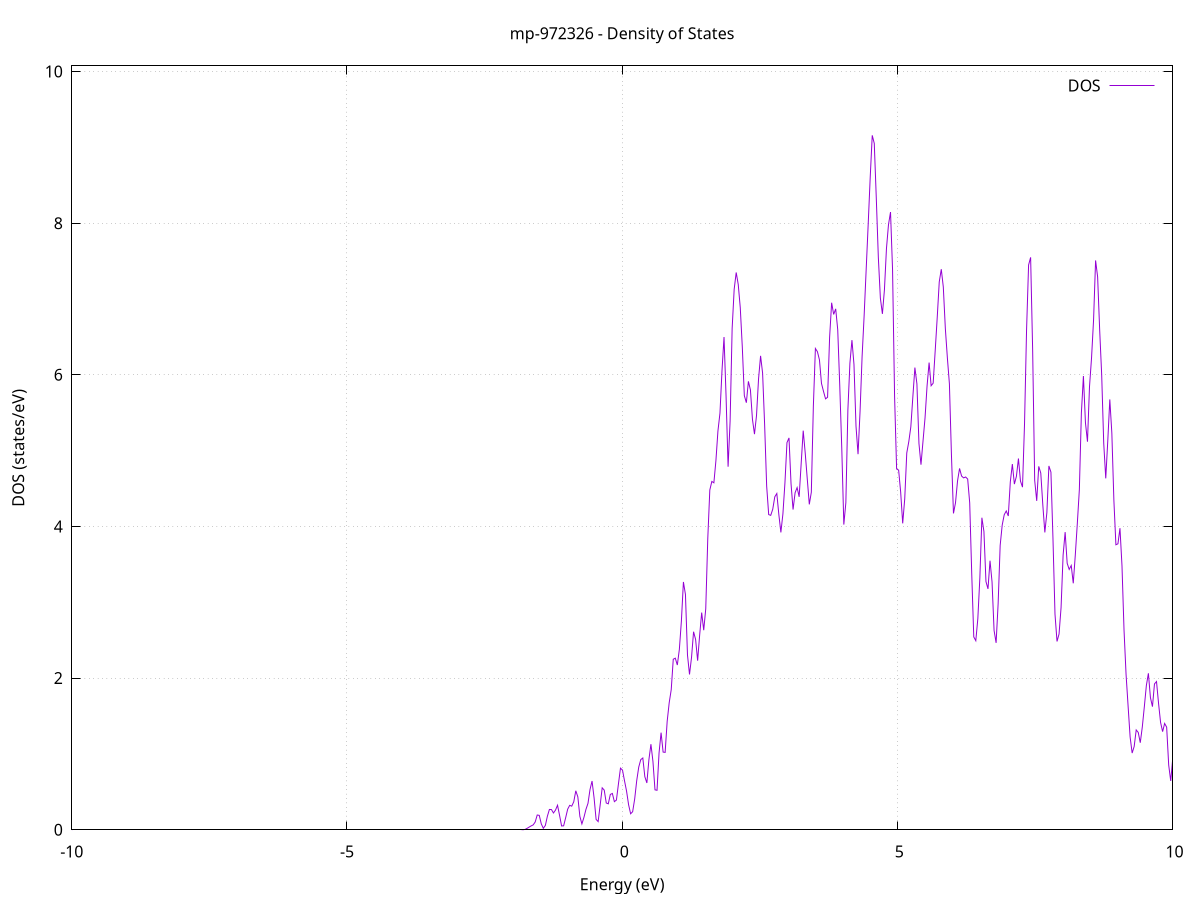set title 'mp-972326 - Density of States'
set xlabel 'Energy (eV)'
set ylabel 'DOS (states/eV)'
set grid
set xrange [-10:10]
set yrange [0:10.074]
set xzeroaxis lt -1
set terminal png size 800,600
set output 'mp-972326_dos_gnuplot.png'
plot '-' using 1:2 with lines title 'DOS'
-34.710600 0.000000
-34.673700 0.000000
-34.636800 0.000000
-34.599900 0.000000
-34.563000 0.000000
-34.526100 0.000000
-34.489200 0.000000
-34.452300 0.000000
-34.415400 0.000000
-34.378500 0.000000
-34.341600 0.000000
-34.304700 0.000000
-34.267800 0.000000
-34.231000 0.000000
-34.194100 0.000000
-34.157200 0.000000
-34.120300 0.000000
-34.083400 0.000000
-34.046500 0.000000
-34.009600 0.000000
-33.972700 0.000000
-33.935800 0.000000
-33.898900 0.000000
-33.862000 0.000000
-33.825100 0.000000
-33.788200 0.000000
-33.751300 0.000000
-33.714400 0.000000
-33.677500 0.000000
-33.640700 0.000000
-33.603800 0.000000
-33.566900 0.000000
-33.530000 0.000000
-33.493100 0.000000
-33.456200 0.000000
-33.419300 0.000000
-33.382400 0.000000
-33.345500 0.000000
-33.308600 0.000000
-33.271700 0.000000
-33.234800 0.000000
-33.197900 0.000000
-33.161000 0.000000
-33.124100 0.000000
-33.087200 0.000000
-33.050400 0.000000
-33.013500 0.000000
-32.976600 0.000000
-32.939700 0.000000
-32.902800 0.000000
-32.865900 0.000000
-32.829000 0.000000
-32.792100 0.000000
-32.755200 0.000000
-32.718300 0.000000
-32.681400 0.000000
-32.644500 0.000000
-32.607600 0.000000
-32.570700 0.000000
-32.533800 0.000000
-32.496900 0.000000
-32.460100 0.000000
-32.423200 0.000000
-32.386300 0.000000
-32.349400 0.000000
-32.312500 0.000000
-32.275600 0.000000
-32.238700 0.000000
-32.201800 0.000000
-32.164900 0.000000
-32.128000 0.000000
-32.091100 0.000000
-32.054200 0.000000
-32.017300 0.000000
-31.980400 0.000000
-31.943500 0.000000
-31.906600 0.000000
-31.869800 0.000000
-31.832900 0.000000
-31.796000 0.000000
-31.759100 0.000000
-31.722200 0.000000
-31.685300 0.000000
-31.648400 0.000000
-31.611500 0.000000
-31.574600 0.000000
-31.537700 0.000000
-31.500800 0.000800
-31.463900 0.045600
-31.427000 0.943600
-31.390100 7.216700
-31.353200 22.664800
-31.316300 39.378100
-31.279500 48.781400
-31.242600 33.176600
-31.205700 9.378600
-31.168800 1.002900
-31.131900 0.039300
-31.095000 0.000600
-31.058100 0.000000
-31.021200 0.000000
-30.984300 0.000000
-30.947400 0.000000
-30.910500 0.000000
-30.873600 0.000000
-30.836700 0.000000
-30.799800 0.000000
-30.762900 0.000000
-30.726000 0.000000
-30.689200 0.000000
-30.652300 0.000000
-30.615400 0.000000
-30.578500 0.000000
-30.541600 0.000000
-30.504700 0.000000
-30.467800 0.000000
-30.430900 0.000000
-30.394000 0.000000
-30.357100 0.000000
-30.320200 0.000000
-30.283300 0.000000
-30.246400 0.000000
-30.209500 0.000000
-30.172600 0.000000
-30.135700 0.000000
-30.098900 0.000000
-30.062000 0.000000
-30.025100 0.000000
-29.988200 0.000000
-29.951300 0.000000
-29.914400 0.000000
-29.877500 0.000000
-29.840600 0.000000
-29.803700 0.000000
-29.766800 0.000000
-29.729900 0.000000
-29.693000 0.000000
-29.656100 0.000000
-29.619200 0.000000
-29.582300 0.000000
-29.545400 0.000000
-29.508600 0.000000
-29.471700 0.000000
-29.434800 0.000000
-29.397900 0.000000
-29.361000 0.000000
-29.324100 0.000000
-29.287200 0.000000
-29.250300 0.000000
-29.213400 0.000000
-29.176500 0.000000
-29.139600 0.000000
-29.102700 0.000000
-29.065800 0.000000
-29.028900 0.000000
-28.992000 0.000000
-28.955100 0.000000
-28.918300 0.000000
-28.881400 0.000000
-28.844500 0.000000
-28.807600 0.000000
-28.770700 0.000000
-28.733800 0.000000
-28.696900 0.000000
-28.660000 0.000000
-28.623100 0.000000
-28.586200 0.000000
-28.549300 0.000000
-28.512400 0.000000
-28.475500 0.000000
-28.438600 0.000000
-28.401700 0.000000
-28.364800 0.000000
-28.327900 0.000000
-28.291100 0.000000
-28.254200 0.000000
-28.217300 0.000000
-28.180400 0.000000
-28.143500 0.000000
-28.106600 0.000000
-28.069700 0.000000
-28.032800 0.000000
-27.995900 0.000000
-27.959000 0.000000
-27.922100 0.000000
-27.885200 0.000000
-27.848300 0.000000
-27.811400 0.000000
-27.774500 0.000000
-27.737600 0.000000
-27.700800 0.000000
-27.663900 0.000000
-27.627000 0.000000
-27.590100 0.000000
-27.553200 0.000000
-27.516300 0.000000
-27.479400 0.000000
-27.442500 0.000000
-27.405600 0.000000
-27.368700 0.000000
-27.331800 0.000000
-27.294900 0.000000
-27.258000 0.000000
-27.221100 0.000000
-27.184200 0.000000
-27.147300 0.000000
-27.110500 0.000000
-27.073600 0.000000
-27.036700 0.000000
-26.999800 0.000000
-26.962900 0.000000
-26.926000 0.000000
-26.889100 0.000000
-26.852200 0.000000
-26.815300 0.000000
-26.778400 0.000000
-26.741500 0.000000
-26.704600 0.000000
-26.667700 0.000000
-26.630800 0.000000
-26.593900 0.000000
-26.557000 0.000000
-26.520200 0.000000
-26.483300 0.000000
-26.446400 0.000000
-26.409500 0.000000
-26.372600 0.000000
-26.335700 0.000000
-26.298800 0.000000
-26.261900 0.000000
-26.225000 0.000000
-26.188100 0.000000
-26.151200 0.000000
-26.114300 0.000000
-26.077400 0.000000
-26.040500 0.000000
-26.003600 0.000000
-25.966700 0.000000
-25.929900 0.000000
-25.893000 0.000000
-25.856100 0.000000
-25.819200 0.000000
-25.782300 0.000000
-25.745400 0.000000
-25.708500 0.000000
-25.671600 0.000000
-25.634700 0.000000
-25.597800 0.000000
-25.560900 0.000000
-25.524000 0.000000
-25.487100 0.000000
-25.450200 0.000000
-25.413300 0.000000
-25.376400 0.000000
-25.339600 0.000000
-25.302700 0.000000
-25.265800 0.000000
-25.228900 0.000000
-25.192000 0.000000
-25.155100 0.000000
-25.118200 0.000000
-25.081300 0.000000
-25.044400 0.000000
-25.007500 0.000000
-24.970600 0.000000
-24.933700 0.000000
-24.896800 0.000000
-24.859900 0.000000
-24.823000 0.000000
-24.786100 0.000000
-24.749300 0.000000
-24.712400 0.000000
-24.675500 0.000000
-24.638600 0.000000
-24.601700 0.000000
-24.564800 0.000000
-24.527900 0.000000
-24.491000 0.000000
-24.454100 0.000000
-24.417200 0.000000
-24.380300 0.000000
-24.343400 0.000000
-24.306500 0.000000
-24.269600 0.000000
-24.232700 0.000000
-24.195800 0.000000
-24.159000 0.000000
-24.122100 0.000000
-24.085200 0.000000
-24.048300 0.000000
-24.011400 0.000000
-23.974500 0.000000
-23.937600 0.000000
-23.900700 0.000000
-23.863800 0.000000
-23.826900 0.000000
-23.790000 0.000000
-23.753100 0.000000
-23.716200 0.000000
-23.679300 0.000000
-23.642400 0.000000
-23.605500 0.000000
-23.568700 0.000000
-23.531800 0.000000
-23.494900 0.000000
-23.458000 0.000000
-23.421100 0.000000
-23.384200 0.000000
-23.347300 0.000000
-23.310400 0.000000
-23.273500 0.000000
-23.236600 0.000000
-23.199700 0.000000
-23.162800 0.000000
-23.125900 0.000000
-23.089000 0.000000
-23.052100 0.000000
-23.015200 0.000000
-22.978400 0.000000
-22.941500 0.000000
-22.904600 0.000000
-22.867700 0.000000
-22.830800 0.000000
-22.793900 0.000000
-22.757000 0.000000
-22.720100 0.000000
-22.683200 0.000000
-22.646300 0.000000
-22.609400 0.000000
-22.572500 0.000000
-22.535600 0.000000
-22.498700 0.000000
-22.461800 0.000000
-22.424900 0.000000
-22.388100 0.000000
-22.351200 0.000000
-22.314300 0.000000
-22.277400 0.000000
-22.240500 0.000000
-22.203600 0.000000
-22.166700 0.000000
-22.129800 0.000000
-22.092900 0.000000
-22.056000 0.000000
-22.019100 0.000000
-21.982200 0.000000
-21.945300 0.000000
-21.908400 0.000000
-21.871500 0.000000
-21.834600 0.000000
-21.797700 0.000000
-21.760900 0.000000
-21.724000 0.000000
-21.687100 0.000000
-21.650200 0.000000
-21.613300 0.000000
-21.576400 0.000000
-21.539500 0.000000
-21.502600 0.000000
-21.465700 0.000000
-21.428800 0.000000
-21.391900 0.000000
-21.355000 0.000000
-21.318100 0.000000
-21.281200 0.000000
-21.244300 0.000000
-21.207400 0.000000
-21.170600 0.000000
-21.133700 0.000000
-21.096800 0.000000
-21.059900 0.000000
-21.023000 0.000000
-20.986100 0.000000
-20.949200 0.000000
-20.912300 0.000000
-20.875400 0.000000
-20.838500 0.000000
-20.801600 0.000000
-20.764700 0.000000
-20.727800 0.000000
-20.690900 0.000000
-20.654000 0.000000
-20.617100 0.000000
-20.580300 0.000000
-20.543400 0.000000
-20.506500 0.000000
-20.469600 0.000000
-20.432700 0.000000
-20.395800 0.000000
-20.358900 0.000000
-20.322000 0.000000
-20.285100 0.000000
-20.248200 0.000000
-20.211300 0.000000
-20.174400 0.000000
-20.137500 0.000000
-20.100600 0.000000
-20.063700 0.000000
-20.026800 0.000000
-19.990000 0.000000
-19.953100 0.000000
-19.916200 0.000000
-19.879300 0.000000
-19.842400 0.000000
-19.805500 0.000000
-19.768600 0.000000
-19.731700 0.000000
-19.694800 0.000000
-19.657900 0.000000
-19.621000 0.000000
-19.584100 0.000000
-19.547200 0.000000
-19.510300 0.000000
-19.473400 0.000000
-19.436500 0.000000
-19.399700 0.000000
-19.362800 0.000000
-19.325900 0.000000
-19.289000 0.000000
-19.252100 0.000000
-19.215200 0.000000
-19.178300 0.000000
-19.141400 0.000000
-19.104500 0.000000
-19.067600 0.000000
-19.030700 0.000000
-18.993800 0.000000
-18.956900 0.000000
-18.920000 0.000000
-18.883100 0.000000
-18.846200 0.000000
-18.809400 0.000000
-18.772500 0.000000
-18.735600 0.000000
-18.698700 0.000000
-18.661800 0.000000
-18.624900 0.000000
-18.588000 0.000000
-18.551100 0.000000
-18.514200 0.000000
-18.477300 0.000000
-18.440400 0.000000
-18.403500 0.000000
-18.366600 0.000000
-18.329700 0.000000
-18.292800 0.000000
-18.255900 0.000000
-18.219100 0.000000
-18.182200 0.000000
-18.145300 0.000000
-18.108400 0.000000
-18.071500 0.000000
-18.034600 0.000000
-17.997700 0.000000
-17.960800 0.000000
-17.923900 0.000000
-17.887000 0.000000
-17.850100 0.000000
-17.813200 0.000000
-17.776300 0.000000
-17.739400 0.000000
-17.702500 0.000000
-17.665600 0.000000
-17.628800 0.000000
-17.591900 0.000000
-17.555000 0.000000
-17.518100 0.000000
-17.481200 0.000000
-17.444300 0.000000
-17.407400 0.000000
-17.370500 0.000000
-17.333600 0.000000
-17.296700 0.000000
-17.259800 0.000000
-17.222900 0.000000
-17.186000 0.000000
-17.149100 0.000000
-17.112200 0.000000
-17.075300 0.000000
-17.038500 0.000000
-17.001600 0.000000
-16.964700 0.000000
-16.927800 0.000000
-16.890900 0.000000
-16.854000 0.000000
-16.817100 0.000000
-16.780200 0.000000
-16.743300 0.000000
-16.706400 0.000000
-16.669500 0.000000
-16.632600 0.000000
-16.595700 0.000000
-16.558800 0.000000
-16.521900 0.000000
-16.485000 0.000000
-16.448200 0.000000
-16.411300 0.000000
-16.374400 0.000000
-16.337500 0.000000
-16.300600 0.000000
-16.263700 0.000000
-16.226800 0.000000
-16.189900 0.000000
-16.153000 0.000000
-16.116100 0.000000
-16.079200 0.000000
-16.042300 0.000000
-16.005400 0.000000
-15.968500 0.000000
-15.931600 0.000000
-15.894700 0.000000
-15.857900 0.000000
-15.821000 0.000000
-15.784100 0.000000
-15.747200 0.000000
-15.710300 0.000000
-15.673400 0.000000
-15.636500 0.000000
-15.599600 0.000000
-15.562700 0.000000
-15.525800 0.000000
-15.488900 0.000000
-15.452000 0.000000
-15.415100 0.000000
-15.378200 0.000000
-15.341300 0.000000
-15.304400 0.000000
-15.267600 0.000000
-15.230700 0.000000
-15.193800 0.000000
-15.156900 0.000000
-15.120000 0.000000
-15.083100 0.000000
-15.046200 0.000000
-15.009300 0.000000
-14.972400 0.000000
-14.935500 0.000000
-14.898600 0.000000
-14.861700 0.000000
-14.824800 0.000000
-14.787900 0.000000
-14.751000 0.000000
-14.714100 0.000000
-14.677200 0.000000
-14.640400 0.000000
-14.603500 0.000000
-14.566600 0.000000
-14.529700 0.000000
-14.492800 0.000000
-14.455900 0.000000
-14.419000 0.000000
-14.382100 0.000000
-14.345200 0.000000
-14.308300 0.000000
-14.271400 0.000000
-14.234500 0.000000
-14.197600 0.000000
-14.160700 0.000000
-14.123800 0.000000
-14.086900 0.000000
-14.050100 0.000000
-14.013200 0.000000
-13.976300 0.000000
-13.939400 0.000000
-13.902500 0.000000
-13.865600 0.000000
-13.828700 0.000000
-13.791800 0.000000
-13.754900 0.000000
-13.718000 0.000000
-13.681100 0.000000
-13.644200 0.000000
-13.607300 0.000000
-13.570400 0.000000
-13.533500 0.000000
-13.496600 0.000000
-13.459800 0.000000
-13.422900 0.000000
-13.386000 0.000000
-13.349100 0.000000
-13.312200 0.000000
-13.275300 0.000000
-13.238400 0.000000
-13.201500 0.000000
-13.164600 0.000000
-13.127700 0.000000
-13.090800 0.000000
-13.053900 0.000000
-13.017000 0.000000
-12.980100 0.000000
-12.943200 0.000000
-12.906300 0.000000
-12.869500 0.000000
-12.832600 0.000000
-12.795700 0.000000
-12.758800 0.000000
-12.721900 0.000000
-12.685000 0.000000
-12.648100 0.000000
-12.611200 0.000000
-12.574300 0.000000
-12.537400 0.000000
-12.500500 0.000000
-12.463600 0.000000
-12.426700 0.000000
-12.389800 0.000000
-12.352900 0.000000
-12.316000 0.000000
-12.279200 0.000000
-12.242300 0.000000
-12.205400 0.000000
-12.168500 0.000000
-12.131600 0.000000
-12.094700 0.000000
-12.057800 0.000000
-12.020900 0.000000
-11.984000 0.000000
-11.947100 0.000000
-11.910200 0.000000
-11.873300 0.000000
-11.836400 0.000000
-11.799500 0.000000
-11.762600 0.000000
-11.725700 0.000000
-11.688900 0.000000
-11.652000 0.000000
-11.615100 0.000000
-11.578200 0.000000
-11.541300 0.000000
-11.504400 0.000000
-11.467500 0.000000
-11.430600 0.000000
-11.393700 0.000000
-11.356800 0.000000
-11.319900 0.000000
-11.283000 0.000000
-11.246100 0.000000
-11.209200 0.000000
-11.172300 0.000000
-11.135400 0.000000
-11.098600 0.000000
-11.061700 0.000000
-11.024800 0.000000
-10.987900 0.000000
-10.951000 0.000000
-10.914100 0.000000
-10.877200 0.000000
-10.840300 0.000000
-10.803400 0.000000
-10.766500 0.000000
-10.729600 0.000000
-10.692700 0.000000
-10.655800 0.000000
-10.618900 0.000000
-10.582000 0.000000
-10.545100 0.000000
-10.508300 0.000000
-10.471400 0.000000
-10.434500 0.000000
-10.397600 0.000000
-10.360700 0.000000
-10.323800 0.000000
-10.286900 0.000000
-10.250000 0.000000
-10.213100 0.000000
-10.176200 0.000000
-10.139300 0.000000
-10.102400 0.000000
-10.065500 0.000000
-10.028600 0.000000
-9.991700 0.000000
-9.954800 0.000000
-9.918000 0.000000
-9.881100 0.000000
-9.844200 0.000000
-9.807300 0.000000
-9.770400 0.000000
-9.733500 0.000000
-9.696600 0.000000
-9.659700 0.000000
-9.622800 0.000000
-9.585900 0.000000
-9.549000 0.000000
-9.512100 0.000000
-9.475200 0.000000
-9.438300 0.000000
-9.401400 0.000000
-9.364500 0.000000
-9.327700 0.000000
-9.290800 0.000000
-9.253900 0.000000
-9.217000 0.000000
-9.180100 0.000000
-9.143200 0.000000
-9.106300 0.000000
-9.069400 0.000000
-9.032500 0.000000
-8.995600 0.000000
-8.958700 0.000000
-8.921800 0.000000
-8.884900 0.000000
-8.848000 0.000000
-8.811100 0.000000
-8.774200 0.000000
-8.737400 0.000000
-8.700500 0.000000
-8.663600 0.000000
-8.626700 0.000000
-8.589800 0.000000
-8.552900 0.000000
-8.516000 0.000000
-8.479100 0.000000
-8.442200 0.000000
-8.405300 0.000000
-8.368400 0.000000
-8.331500 0.000000
-8.294600 0.000000
-8.257700 0.000000
-8.220800 0.000000
-8.183900 0.000000
-8.147000 0.000000
-8.110200 0.000000
-8.073300 0.000000
-8.036400 0.000000
-7.999500 0.000000
-7.962600 0.000000
-7.925700 0.000000
-7.888800 0.000000
-7.851900 0.000000
-7.815000 0.000000
-7.778100 0.000000
-7.741200 0.000000
-7.704300 0.000000
-7.667400 0.000000
-7.630500 0.000000
-7.593600 0.000000
-7.556700 0.000000
-7.519900 0.000000
-7.483000 0.000000
-7.446100 0.000000
-7.409200 0.000000
-7.372300 0.000000
-7.335400 0.000000
-7.298500 0.000000
-7.261600 0.000000
-7.224700 0.000000
-7.187800 0.000000
-7.150900 0.000000
-7.114000 0.000000
-7.077100 0.000000
-7.040200 0.000000
-7.003300 0.000000
-6.966400 0.000000
-6.929600 0.000000
-6.892700 0.000000
-6.855800 0.000000
-6.818900 0.000000
-6.782000 0.000000
-6.745100 0.000000
-6.708200 0.000000
-6.671300 0.000000
-6.634400 0.000000
-6.597500 0.000000
-6.560600 0.000000
-6.523700 0.000000
-6.486800 0.000000
-6.449900 0.000000
-6.413000 0.000000
-6.376100 0.000000
-6.339300 0.000000
-6.302400 0.000000
-6.265500 0.000000
-6.228600 0.000000
-6.191700 0.000000
-6.154800 0.000000
-6.117900 0.000000
-6.081000 0.000000
-6.044100 0.000000
-6.007200 0.000000
-5.970300 0.000000
-5.933400 0.000000
-5.896500 0.000000
-5.859600 0.000000
-5.822700 0.000000
-5.785800 0.000000
-5.749000 0.000000
-5.712100 0.000000
-5.675200 0.000000
-5.638300 0.000000
-5.601400 0.000000
-5.564500 0.000000
-5.527600 0.000000
-5.490700 0.000000
-5.453800 0.000000
-5.416900 0.000000
-5.380000 0.000000
-5.343100 0.000000
-5.306200 0.000000
-5.269300 0.000000
-5.232400 0.000000
-5.195500 0.000000
-5.158700 0.000000
-5.121800 0.000000
-5.084900 0.000000
-5.048000 0.000000
-5.011100 0.000000
-4.974200 0.000000
-4.937300 0.000000
-4.900400 0.000000
-4.863500 0.000000
-4.826600 0.000000
-4.789700 0.000000
-4.752800 0.000000
-4.715900 0.000000
-4.679000 0.000000
-4.642100 0.000000
-4.605200 0.000000
-4.568400 0.000000
-4.531500 0.000000
-4.494600 0.000000
-4.457700 0.000000
-4.420800 0.000000
-4.383900 0.000000
-4.347000 0.000000
-4.310100 0.000000
-4.273200 0.000000
-4.236300 0.000000
-4.199400 0.000000
-4.162500 0.000000
-4.125600 0.000000
-4.088700 0.000000
-4.051800 0.000000
-4.014900 0.000000
-3.978100 0.000000
-3.941200 0.000000
-3.904300 0.000000
-3.867400 0.000000
-3.830500 0.000000
-3.793600 0.000000
-3.756700 0.000000
-3.719800 0.000000
-3.682900 0.000000
-3.646000 0.000000
-3.609100 0.000000
-3.572200 0.000000
-3.535300 0.000000
-3.498400 0.000000
-3.461500 0.000000
-3.424600 0.000000
-3.387800 0.000000
-3.350900 0.000000
-3.314000 0.000000
-3.277100 0.000000
-3.240200 0.000000
-3.203300 0.000000
-3.166400 0.000000
-3.129500 0.000000
-3.092600 0.000000
-3.055700 0.000000
-3.018800 0.000000
-2.981900 0.000000
-2.945000 0.000000
-2.908100 0.000000
-2.871200 0.000000
-2.834300 0.000000
-2.797500 0.000000
-2.760600 0.000000
-2.723700 0.000000
-2.686800 0.000000
-2.649900 0.000000
-2.613000 0.000000
-2.576100 0.000000
-2.539200 0.000000
-2.502300 0.000000
-2.465400 0.000000
-2.428500 0.000000
-2.391600 0.000000
-2.354700 0.000000
-2.317800 0.000000
-2.280900 0.000000
-2.244000 0.000000
-2.207200 0.000000
-2.170300 0.000000
-2.133400 0.000000
-2.096500 0.000000
-2.059600 0.000000
-2.022700 0.000000
-1.985800 0.000000
-1.948900 0.000000
-1.912000 0.000000
-1.875100 0.000000
-1.838200 0.000000
-1.801300 0.000500
-1.764400 0.004700
-1.727500 0.018800
-1.690600 0.035300
-1.653700 0.051000
-1.616800 0.064100
-1.580000 0.102400
-1.543100 0.194900
-1.506200 0.190200
-1.469300 0.077900
-1.432400 0.019600
-1.395500 0.056800
-1.358600 0.178300
-1.321700 0.268000
-1.284800 0.266700
-1.247900 0.221500
-1.211000 0.259400
-1.174100 0.323700
-1.137200 0.190400
-1.100300 0.050400
-1.063400 0.052000
-1.026500 0.158800
-0.989700 0.271900
-0.952800 0.322300
-0.915900 0.311500
-0.879000 0.369600
-0.842100 0.514300
-0.805200 0.433900
-0.768300 0.176700
-0.731400 0.077200
-0.694500 0.162600
-0.657600 0.269000
-0.620700 0.348300
-0.583800 0.531400
-0.546900 0.642800
-0.510000 0.421200
-0.473100 0.136800
-0.436200 0.108000
-0.399400 0.326300
-0.362500 0.553100
-0.325600 0.523400
-0.288700 0.353300
-0.251800 0.342300
-0.214900 0.465900
-0.178000 0.479100
-0.141100 0.370900
-0.104200 0.391700
-0.067300 0.605000
-0.030400 0.812600
0.006500 0.786800
0.043400 0.644400
0.080300 0.509700
0.117200 0.329900
0.154100 0.211000
0.190900 0.238200
0.227800 0.406300
0.264700 0.647400
0.301600 0.826800
0.338500 0.925300
0.375400 0.946900
0.412300 0.699600
0.449200 0.617400
0.486100 0.923300
0.523000 1.128900
0.559900 0.899700
0.596800 0.526500
0.633700 0.520700
0.670600 1.014200
0.707500 1.280800
0.744400 1.024700
0.781200 1.020600
0.818100 1.428500
0.855000 1.675500
0.891900 1.848100
0.928800 2.249000
0.965700 2.262900
1.002600 2.172600
1.039500 2.378500
1.076400 2.751000
1.113300 3.268100
1.150200 3.103800
1.187100 2.305400
1.224000 2.048400
1.260900 2.273900
1.297800 2.611900
1.334700 2.509900
1.371500 2.229800
1.408400 2.567200
1.445300 2.864000
1.482200 2.631400
1.519100 2.913600
1.556000 3.839600
1.592900 4.481000
1.629800 4.593700
1.666700 4.575800
1.703600 4.865300
1.740500 5.258300
1.777400 5.494500
1.814300 6.055400
1.851200 6.498300
1.888100 5.720600
1.925000 4.787600
1.961800 5.389900
1.998700 6.610600
2.035600 7.127700
2.072500 7.349700
2.109400 7.191600
2.146300 6.885500
2.183200 6.367400
2.220100 5.725400
2.257000 5.632000
2.293900 5.913600
2.330800 5.801000
2.367700 5.412800
2.404600 5.217700
2.441500 5.462800
2.478400 5.944900
2.515300 6.249900
2.552100 6.021500
2.589000 5.342200
2.625900 4.532300
2.662800 4.156500
2.699700 4.146500
2.736600 4.227400
2.773500 4.390900
2.810400 4.434500
2.847300 4.156200
2.884200 3.921700
2.921100 4.165200
2.958000 4.574300
2.994900 5.105800
3.031800 5.167700
3.068700 4.564600
3.105600 4.222800
3.142400 4.444300
3.179300 4.512600
3.216200 4.390600
3.253100 4.832000
3.290000 5.263700
3.326900 4.964600
3.363800 4.626200
3.400700 4.291200
3.437600 4.451900
3.474500 5.587100
3.511400 6.346900
3.548300 6.304700
3.585200 6.196900
3.622100 5.886200
3.659000 5.780900
3.695900 5.682900
3.732700 5.703900
3.769600 6.493200
3.806500 6.950700
3.843400 6.796500
3.880300 6.869800
3.917200 6.594900
3.954100 5.857100
3.991000 5.021500
4.027900 4.024700
4.064800 4.313000
4.101700 5.535900
4.138600 6.152900
4.175500 6.457200
4.212400 6.135900
4.249300 5.321700
4.286200 4.952900
4.323000 5.517300
4.359900 6.239700
4.396800 6.776000
4.433700 7.381800
4.470600 7.983600
4.507500 8.605500
4.544400 9.157900
4.581300 9.051600
4.618200 8.324700
4.655100 7.548600
4.692000 7.011100
4.728900 6.803200
4.765800 7.121000
4.802700 7.665300
4.839600 7.980400
4.876500 8.146300
4.913400 7.385300
4.950200 5.716900
4.987100 4.758300
5.024000 4.742600
5.060900 4.451500
5.097800 4.040500
5.134700 4.364700
5.171600 4.969000
5.208500 5.118600
5.245400 5.313600
5.282300 5.710500
5.319200 6.095400
5.356100 5.880500
5.393000 5.094600
5.429900 4.814500
5.466800 5.125400
5.503700 5.432500
5.540500 5.853800
5.577400 6.161600
5.614300 5.855900
5.651200 5.889400
5.688100 6.315900
5.725000 6.754800
5.761900 7.225300
5.798800 7.392600
5.835700 7.157500
5.872600 6.609900
5.909500 6.222600
5.946400 5.880700
5.983300 4.946300
6.020200 4.172200
6.057100 4.311700
6.094000 4.599300
6.130800 4.765400
6.167700 4.664700
6.204600 4.640700
6.241500 4.652200
6.278400 4.625100
6.315300 4.310900
6.352200 3.374500
6.389100 2.543400
6.426000 2.493500
6.462900 2.783900
6.499800 3.324200
6.536700 4.115200
6.573600 3.934000
6.610500 3.274000
6.647400 3.176800
6.684300 3.548100
6.721100 3.268500
6.758000 2.628900
6.794900 2.464900
6.831800 2.980500
6.868700 3.749900
6.905600 4.017400
6.942500 4.154800
6.979400 4.204500
7.016300 4.138100
7.053200 4.589400
7.090100 4.822900
7.127000 4.558600
7.163900 4.661100
7.200800 4.896100
7.237700 4.598600
7.274600 4.518600
7.311400 5.352500
7.348300 6.591400
7.385200 7.448300
7.422100 7.548700
7.459000 6.325600
7.495900 4.609200
7.532800 4.337500
7.569700 4.792500
7.606600 4.704400
7.643500 4.285400
7.680400 3.921600
7.717300 4.182300
7.754200 4.798200
7.791100 4.716300
7.828000 3.843400
7.864900 2.843600
7.901700 2.483600
7.938600 2.581700
7.975500 2.931800
8.012400 3.621000
8.049300 3.925400
8.086200 3.514600
8.123100 3.433600
8.160000 3.485100
8.196900 3.250300
8.233800 3.621100
8.270700 4.040400
8.307600 4.487100
8.344500 5.498800
8.381400 5.983500
8.418300 5.368400
8.455200 5.117900
8.492000 5.843600
8.528900 6.222700
8.565800 6.723800
8.602700 7.508100
8.639600 7.291500
8.676500 6.596200
8.713400 5.998200
8.750300 5.099100
8.787200 4.634500
8.824100 5.130100
8.861000 5.674900
8.897900 5.230600
8.934800 4.347000
8.971700 3.758600
9.008600 3.771400
9.045500 3.977100
9.082300 3.480500
9.119200 2.634700
9.156100 2.051000
9.193000 1.634800
9.229900 1.224500
9.266800 1.011500
9.303700 1.099000
9.340600 1.316400
9.377500 1.284100
9.414400 1.148200
9.451300 1.355000
9.488200 1.622000
9.525100 1.903000
9.562000 2.063600
9.598900 1.743600
9.635800 1.623900
9.672600 1.923500
9.709500 1.954800
9.746400 1.668200
9.783300 1.416100
9.820200 1.294100
9.857100 1.402300
9.894000 1.353200
9.930900 0.853800
9.967800 0.643700
10.004700 0.944300
10.041600 1.235800
10.078500 1.047900
10.115400 0.673700
10.152300 0.648700
10.189200 0.956100
10.226100 1.130300
10.262900 1.089300
10.299800 1.023200
10.336700 1.085400
10.373600 1.213100
10.410500 1.194800
10.447400 0.960100
10.484300 0.689300
10.521200 0.509600
10.558100 0.624500
10.595000 0.961500
10.631900 1.197800
10.668800 1.350400
10.705700 1.148900
10.742600 0.790800
10.779500 0.685500
10.816400 0.759500
10.853200 0.981600
10.890100 1.096000
10.927000 1.214300
10.963900 1.668700
11.000800 1.917400
11.037700 1.488300
11.074600 1.308600
11.111500 1.314000
11.148400 1.180700
11.185300 1.123100
11.222200 1.047600
11.259100 0.982000
11.296000 1.002400
11.332900 0.891200
11.369800 0.755800
11.406700 1.019800
11.443600 1.412600
11.480400 1.460100
11.517300 1.164700
11.554200 0.818900
11.591100 0.893100
11.628000 1.207300
11.664900 1.349900
11.701800 1.413800
11.738700 1.272000
11.775600 0.944500
11.812500 0.763400
11.849400 0.945900
11.886300 1.312400
11.923200 1.410900
11.960100 1.045800
11.997000 0.793200
12.033900 1.231800
12.070700 1.912800
12.107600 1.862300
12.144500 1.398500
12.181400 1.264600
12.218300 1.324600
12.255200 1.134700
12.292100 0.823100
12.329000 0.719400
12.365900 0.686900
12.402800 0.633600
12.439700 0.566700
12.476600 0.566100
12.513500 0.803200
12.550400 1.045100
12.587300 0.968300
12.624200 0.686700
12.661000 0.486600
12.697900 0.529000
12.734800 0.690200
12.771700 0.775900
12.808600 0.741700
12.845500 0.705300
12.882400 0.646100
12.919300 0.498700
12.956200 0.267100
12.993100 0.259700
13.030000 0.516200
13.066900 0.775900
13.103800 0.934900
13.140700 1.136000
13.177600 1.452700
13.214500 1.259300
13.251300 0.816600
13.288200 0.859700
13.325100 0.985800
13.362000 0.869700
13.398900 0.861900
13.435800 1.245000
13.472700 1.511300
13.509600 1.439300
13.546500 1.263700
13.583400 1.091000
13.620300 0.901300
13.657200 0.611300
13.694100 0.625800
13.731000 0.898000
13.767900 0.917700
13.804800 1.000800
13.841600 1.341800
13.878500 1.460200
13.915400 1.156300
13.952300 0.889000
13.989200 0.799000
14.026100 0.929100
14.063000 1.512800
14.099900 1.963100
14.136800 1.767100
14.173700 1.458300
14.210600 1.550500
14.247500 1.832100
14.284400 1.738200
14.321300 1.500000
14.358200 1.164100
14.395100 0.659800
14.431900 0.471000
14.468800 0.990200
14.505700 1.559300
14.542600 1.541800
14.579500 1.514100
14.616400 1.538200
14.653300 1.101300
14.690200 0.640400
14.727100 0.659300
14.764000 0.939200
14.800900 1.322400
14.837800 1.413900
14.874700 1.197700
14.911600 1.311200
14.948500 1.404600
14.985400 1.217700
15.022200 1.231100
15.059100 1.580700
15.096000 1.492600
15.132900 1.126100
15.169800 0.975900
15.206700 0.972900
15.243600 1.203200
15.280500 1.656800
15.317400 1.754300
15.354300 1.388000
15.391200 0.854200
15.428100 0.578200
15.465000 0.739700
15.501900 0.760800
15.538800 0.656400
15.575700 0.927500
15.612500 1.298000
15.649400 1.269900
15.686300 1.097600
15.723200 1.273500
15.760100 1.642100
15.797000 1.900300
15.833900 2.060900
15.870800 1.773200
15.907700 1.489500
15.944600 1.348400
15.981500 1.222500
16.018400 1.303700
16.055300 1.330900
16.092200 1.345000
16.129100 1.319600
16.166000 1.117000
16.202800 0.977000
16.239700 0.777900
16.276600 0.578000
16.313500 0.655200
16.350400 0.804600
16.387300 0.964500
16.424200 1.175600
16.461100 1.413000
16.498000 1.671600
16.534900 1.609800
16.571800 1.116700
16.608700 0.899700
16.645600 1.330600
16.682500 1.960000
16.719400 1.994000
16.756300 1.412800
16.793100 0.965300
16.830000 0.927600
16.866900 0.790500
16.903800 0.593300
16.940700 0.836500
16.977600 1.300200
17.014500 1.235200
17.051400 0.742300
17.088300 0.637400
17.125200 1.001800
17.162100 1.360900
17.199000 1.542900
17.235900 1.485000
17.272800 1.263200
17.309700 1.113300
17.346600 0.939100
17.383400 0.748000
17.420300 0.765300
17.457200 1.117400
17.494100 1.429400
17.531000 1.431600
17.567900 1.482000
17.604800 1.609500
17.641700 1.431600
17.678600 1.145600
17.715500 0.951700
17.752400 1.052600
17.789300 1.233300
17.826200 1.235200
17.863100 1.101200
17.900000 1.100400
17.936900 1.289200
17.973700 1.288500
18.010600 1.384900
18.047500 1.448400
18.084400 1.079100
18.121300 0.859100
18.158200 0.951300
18.195100 1.032700
18.232000 1.036100
18.268900 1.095300
18.305800 1.298000
18.342700 1.701800
18.379600 2.103600
18.416500 1.958000
18.453400 1.295800
18.490300 0.819100
18.527200 1.026100
18.564100 1.570300
18.600900 1.758000
18.637800 1.544400
18.674700 1.611900
18.711600 2.094100
18.748500 2.213300
18.785400 1.847100
18.822300 1.479600
18.859200 2.868000
18.896100 11.472800
18.933000 22.163500
18.969900 16.757400
19.006800 5.633700
19.043700 2.161900
19.080600 1.813900
19.117500 1.527500
19.154400 1.292600
19.191200 1.248300
19.228100 1.394700
19.265000 1.579500
19.301900 1.632600
19.338800 1.756100
19.375700 2.073700
19.412600 1.981500
19.449500 1.654800
19.486400 1.572200
19.523300 1.747500
19.560200 2.023100
19.597100 2.146700
19.634000 2.171300
19.670900 2.011800
19.707800 1.651700
19.744700 1.334000
19.781500 1.112600
19.818400 1.216200
19.855300 1.526100
19.892200 1.602200
19.929100 1.557700
19.966000 1.518500
20.002900 1.356100
20.039800 1.325800
20.076700 1.541800
20.113600 1.769200
20.150500 1.827900
20.187400 1.770100
20.224300 1.796100
20.261200 1.881600
20.298100 2.074200
20.335000 2.203800
20.371800 1.929000
20.408700 1.729300
20.445600 1.797000
20.482500 1.815800
20.519400 1.786600
20.556300 1.821900
20.593200 2.021800
20.630100 2.160300
20.667000 2.049500
20.703900 2.064700
20.740800 2.354100
20.777700 2.421400
20.814600 2.103000
20.851500 2.247500
20.888400 2.963300
20.925300 3.049400
20.962100 2.586000
20.999000 1.910300
21.035900 1.509800
21.072800 1.741700
21.109700 2.119600
21.146600 2.174600
21.183500 1.919200
21.220400 1.951000
21.257300 2.084200
21.294200 1.793300
21.331100 1.612600
21.368000 1.958000
21.404900 2.219700
21.441800 1.965900
21.478700 1.624900
21.515600 1.486400
21.552400 1.404100
21.589300 1.613100
21.626200 1.995700
21.663100 2.087400
21.700000 2.333200
21.736900 2.311100
21.773800 1.954100
21.810700 1.826900
21.847600 1.754000
21.884500 1.469100
21.921400 1.216200
21.958300 1.209400
21.995200 1.405000
22.032100 2.123800
22.069000 3.018200
22.105900 2.625300
22.142700 1.826900
22.179600 1.710800
22.216500 1.638200
22.253400 1.799200
22.290300 2.542700
22.327200 2.997000
22.364100 3.006300
22.401000 2.914400
22.437900 2.443300
22.474800 2.008000
22.511700 1.990100
22.548600 2.279500
22.585500 2.444900
22.622400 2.567600
22.659300 2.801500
22.696200 2.777600
22.733000 2.441900
22.769900 2.474500
22.806800 2.718300
22.843700 2.644700
22.880600 2.535900
22.917500 2.241500
22.954400 2.043700
22.991300 2.175900
23.028200 2.508100
23.065100 2.857400
23.102000 2.800700
23.138900 2.638900
23.175800 2.967200
23.212700 3.720300
23.249600 3.646900
23.286500 2.730800
23.323300 2.070900
23.360200 1.936700
23.397100 2.707900
23.434000 3.683200
23.470900 3.613800
23.507800 2.813400
23.544700 2.256200
23.581600 2.313000
23.618500 2.913300
23.655400 3.464000
23.692300 3.265800
23.729200 3.102700
23.766100 3.537800
23.803000 3.799700
23.839900 3.471900
23.876800 2.889100
23.913600 2.993200
23.950500 3.616800
23.987400 3.790900
24.024300 3.382700
24.061200 3.054800
24.098100 2.428300
24.135000 2.033300
24.171900 2.423400
24.208800 2.713100
24.245700 2.450800
24.282600 2.300300
24.319500 2.359800
24.356400 2.341100
24.393300 2.342100
24.430200 2.021900
24.467100 1.586800
24.503900 1.532500
24.540800 1.893300
24.577700 2.087500
24.614600 1.964200
24.651500 2.001400
24.688400 2.022500
24.725300 2.121300
24.762200 2.428300
24.799100 2.827600
24.836000 3.276600
24.872900 3.384500
24.909800 3.312100
24.946700 3.249700
24.983600 2.857300
25.020500 2.425500
25.057400 2.645000
25.094300 3.410800
25.131100 3.729500
25.168000 3.442400
25.204900 3.193700
25.241800 3.090000
25.278700 2.777500
25.315600 2.608000
25.352500 2.828400
25.389400 2.929200
25.426300 2.472800
25.463200 1.751100
25.500100 1.135000
25.537000 1.200100
25.573900 1.746800
25.610800 2.030300
25.647700 1.795300
25.684600 1.369200
25.721400 1.465700
25.758300 1.769200
25.795200 1.762300
25.832100 1.629600
25.869000 1.414200
25.905900 1.517300
25.942800 1.899300
25.979700 1.838800
26.016600 1.304400
26.053500 0.930600
26.090400 1.002000
26.127300 1.408700
26.164200 1.685200
26.201100 1.505900
26.238000 1.330600
26.274900 1.614300
26.311700 2.055900
26.348600 2.098600
26.385500 1.697600
26.422400 1.179300
26.459300 0.851400
26.496200 0.845600
26.533100 1.042000
26.570000 1.046600
26.606900 0.681100
26.643800 0.551800
26.680700 0.868300
26.717600 1.345000
26.754500 1.677800
26.791400 1.760000
26.828300 1.879800
26.865200 1.756100
26.902000 1.628400
26.938900 1.815000
26.975800 2.082200
27.012700 2.110000
27.049600 1.964800
27.086500 2.172400
27.123400 2.411900
27.160300 2.049000
27.197200 1.647400
27.234100 1.599400
27.271000 2.013800
27.307900 2.495800
27.344800 2.462300
27.381700 1.944700
27.418600 1.473300
27.455500 1.639500
27.492300 2.055000
27.529200 2.166500
27.566100 2.444600
27.603000 2.776100
27.639900 2.479600
27.676800 2.086500
27.713700 2.460800
27.750600 3.150800
27.787500 3.336400
27.824400 3.132600
27.861300 3.132300
27.898200 3.237000
27.935100 3.186500
27.972000 2.899400
28.008900 2.649800
28.045800 2.972300
28.082600 3.108200
28.119500 3.246100
28.156400 3.660600
28.193300 3.818500
28.230200 3.504300
28.267100 2.838600
28.304000 2.635000
28.340900 3.220500
28.377800 4.119300
28.414700 4.290700
28.451600 3.483500
28.488500 2.797500
28.525400 2.745900
28.562300 2.744300
28.599200 2.877200
28.636100 3.293100
28.672900 3.173400
28.709800 2.613400
28.746700 2.859000
28.783600 3.420600
28.820500 3.366400
28.857400 2.839900
28.894300 2.431000
28.931200 2.498400
28.968100 2.697800
29.005000 2.760800
29.041900 2.872000
29.078800 2.848500
29.115700 2.200800
29.152600 1.817900
29.189500 1.944100
29.226400 2.060500
29.263200 2.336900
29.300100 2.931800
29.337000 3.466800
29.373900 3.362500
29.410800 2.929400
29.447700 2.369200
29.484600 2.006600
29.521500 2.092800
29.558400 2.423500
29.595300 2.585400
29.632200 2.266800
29.669100 1.898300
29.706000 1.972000
29.742900 2.072200
29.779800 1.910100
29.816700 1.998200
29.853500 2.304600
29.890400 2.471200
29.927300 2.159800
29.964200 1.600800
30.001100 1.768300
30.038000 1.909400
30.074900 1.331000
30.111800 1.018600
30.148700 1.253500
30.185600 1.518400
30.222500 1.434500
30.259400 1.483200
30.296300 2.017500
30.333200 2.473200
30.370100 2.720900
30.407000 2.353400
30.443800 1.667900
30.480700 1.426000
30.517600 1.427600
30.554500 1.479200
30.591400 1.723900
30.628300 1.638700
30.665200 1.372400
30.702100 1.466600
30.739000 1.561800
30.775900 1.720600
30.812800 1.671000
30.849700 1.123400
30.886600 0.871300
30.923500 1.181100
30.960400 1.606800
30.997300 1.654000
31.034100 1.363400
31.071000 1.311300
31.107900 1.430100
31.144800 1.318000
31.181700 1.199900
31.218600 1.287700
31.255500 1.612200
31.292400 1.916900
31.329300 1.877200
31.366200 1.600200
31.403100 1.409400
31.440000 1.462400
31.476900 1.305300
31.513800 1.078800
31.550700 1.065800
31.587600 1.219900
31.624500 1.521500
31.661300 1.799100
31.698200 2.007400
31.735100 1.900200
31.772000 1.151900
31.808900 0.560800
31.845800 0.537000
31.882700 0.835900
31.919600 1.285600
31.956500 1.777400
31.993400 2.088100
32.030300 1.838100
32.067200 1.498500
32.104100 1.630000
32.141000 1.747200
32.177900 1.644500
32.214800 1.601100
32.251600 1.746400
32.288500 1.976900
32.325400 1.821900
32.362300 1.752000
32.399200 1.811200
32.436100 1.790000
32.473000 2.119200
32.509900 2.718800
32.546800 2.741300
32.583700 2.109000
32.620600 1.730300
32.657500 1.850800
32.694400 1.936200
32.731300 1.961300
32.768200 2.002000
32.805100 1.789900
32.841900 1.681200
32.878800 1.876000
32.915700 2.001500
32.952600 2.015800
32.989500 2.093400
33.026400 1.970100
33.063300 1.791400
33.100200 1.975900
33.137100 2.366900
33.174000 2.666700
33.210900 2.953200
33.247800 3.077200
33.284700 2.952000
33.321600 2.853300
33.358500 2.408900
33.395400 1.900900
33.432200 1.828300
33.469100 2.013100
33.506000 2.271400
33.542900 2.266400
33.579800 1.893900
33.616700 1.791300
33.653600 2.069500
33.690500 2.151400
33.727400 2.035300
33.764300 2.117400
33.801200 2.134000
33.838100 1.914300
33.875000 2.059200
33.911900 2.253600
33.948800 2.238800
33.985700 2.565800
34.022500 2.930300
34.059400 2.454500
34.096300 1.656600
34.133200 1.263200
34.170100 1.162500
34.207000 1.303500
34.243900 1.922700
34.280800 2.543300
34.317700 2.699700
34.354600 2.481100
34.391500 1.753300
34.428400 1.014400
34.465300 0.948900
34.502200 1.521900
34.539100 2.216900
34.576000 2.207900
34.612800 1.724300
34.649700 1.519200
34.686600 1.389800
34.723500 1.314200
34.760400 1.106500
34.797300 0.638400
34.834200 0.382800
34.871100 0.512000
34.908000 0.826500
34.944900 1.023500
34.981800 1.101200
35.018700 1.304900
35.055600 1.409500
35.092500 1.337900
35.129400 1.231700
35.166300 1.123500
35.203100 0.933000
35.240000 0.653700
35.276900 0.530500
35.313800 0.564900
35.350700 0.718300
35.387600 0.857800
35.424500 0.894600
35.461400 0.797200
35.498300 0.535100
35.535200 0.407300
35.572100 0.389400
35.609000 0.338600
35.645900 0.185900
35.682800 0.080900
35.719700 0.111300
35.756600 0.112300
35.793400 0.043600
35.830300 0.006300
35.867200 0.000300
35.904100 0.000000
35.941000 0.000000
35.977900 0.000000
36.014800 0.000000
36.051700 0.000000
36.088600 0.000000
36.125500 0.000000
36.162400 0.000000
36.199300 0.000000
36.236200 0.000000
36.273100 0.000000
36.310000 0.000000
36.346900 0.000000
36.383700 0.000000
36.420600 0.000000
36.457500 0.000000
36.494400 0.000000
36.531300 0.000000
36.568200 0.000000
36.605100 0.000000
36.642000 0.000000
36.678900 0.000000
36.715800 0.000000
36.752700 0.000000
36.789600 0.000000
36.826500 0.000000
36.863400 0.000000
36.900300 0.000000
36.937200 0.000000
36.974000 0.000000
37.010900 0.000000
37.047800 0.000000
37.084700 0.000000
37.121600 0.000000
37.158500 0.000000
37.195400 0.000000
37.232300 0.000000
37.269200 0.000000
37.306100 0.000000
37.343000 0.000000
37.379900 0.000000
37.416800 0.000000
37.453700 0.000000
37.490600 0.000000
37.527500 0.000000
37.564300 0.000000
37.601200 0.000000
37.638100 0.000000
37.675000 0.000000
37.711900 0.000000
37.748800 0.000000
37.785700 0.000000
37.822600 0.000000
37.859500 0.000000
37.896400 0.000000
37.933300 0.000000
37.970200 0.000000
38.007100 0.000000
38.044000 0.000000
38.080900 0.000000
38.117800 0.000000
38.154700 0.000000
38.191500 0.000000
38.228400 0.000000
38.265300 0.000000
38.302200 0.000000
38.339100 0.000000
38.376000 0.000000
38.412900 0.000000
38.449800 0.000000
38.486700 0.000000
38.523600 0.000000
38.560500 0.000000
38.597400 0.000000
38.634300 0.000000
38.671200 0.000000
38.708100 0.000000
38.745000 0.000000
38.781800 0.000000
38.818700 0.000000
38.855600 0.000000
38.892500 0.000000
38.929400 0.000000
38.966300 0.000000
39.003200 0.000000
39.040100 0.000000
39.077000 0.000000
e
